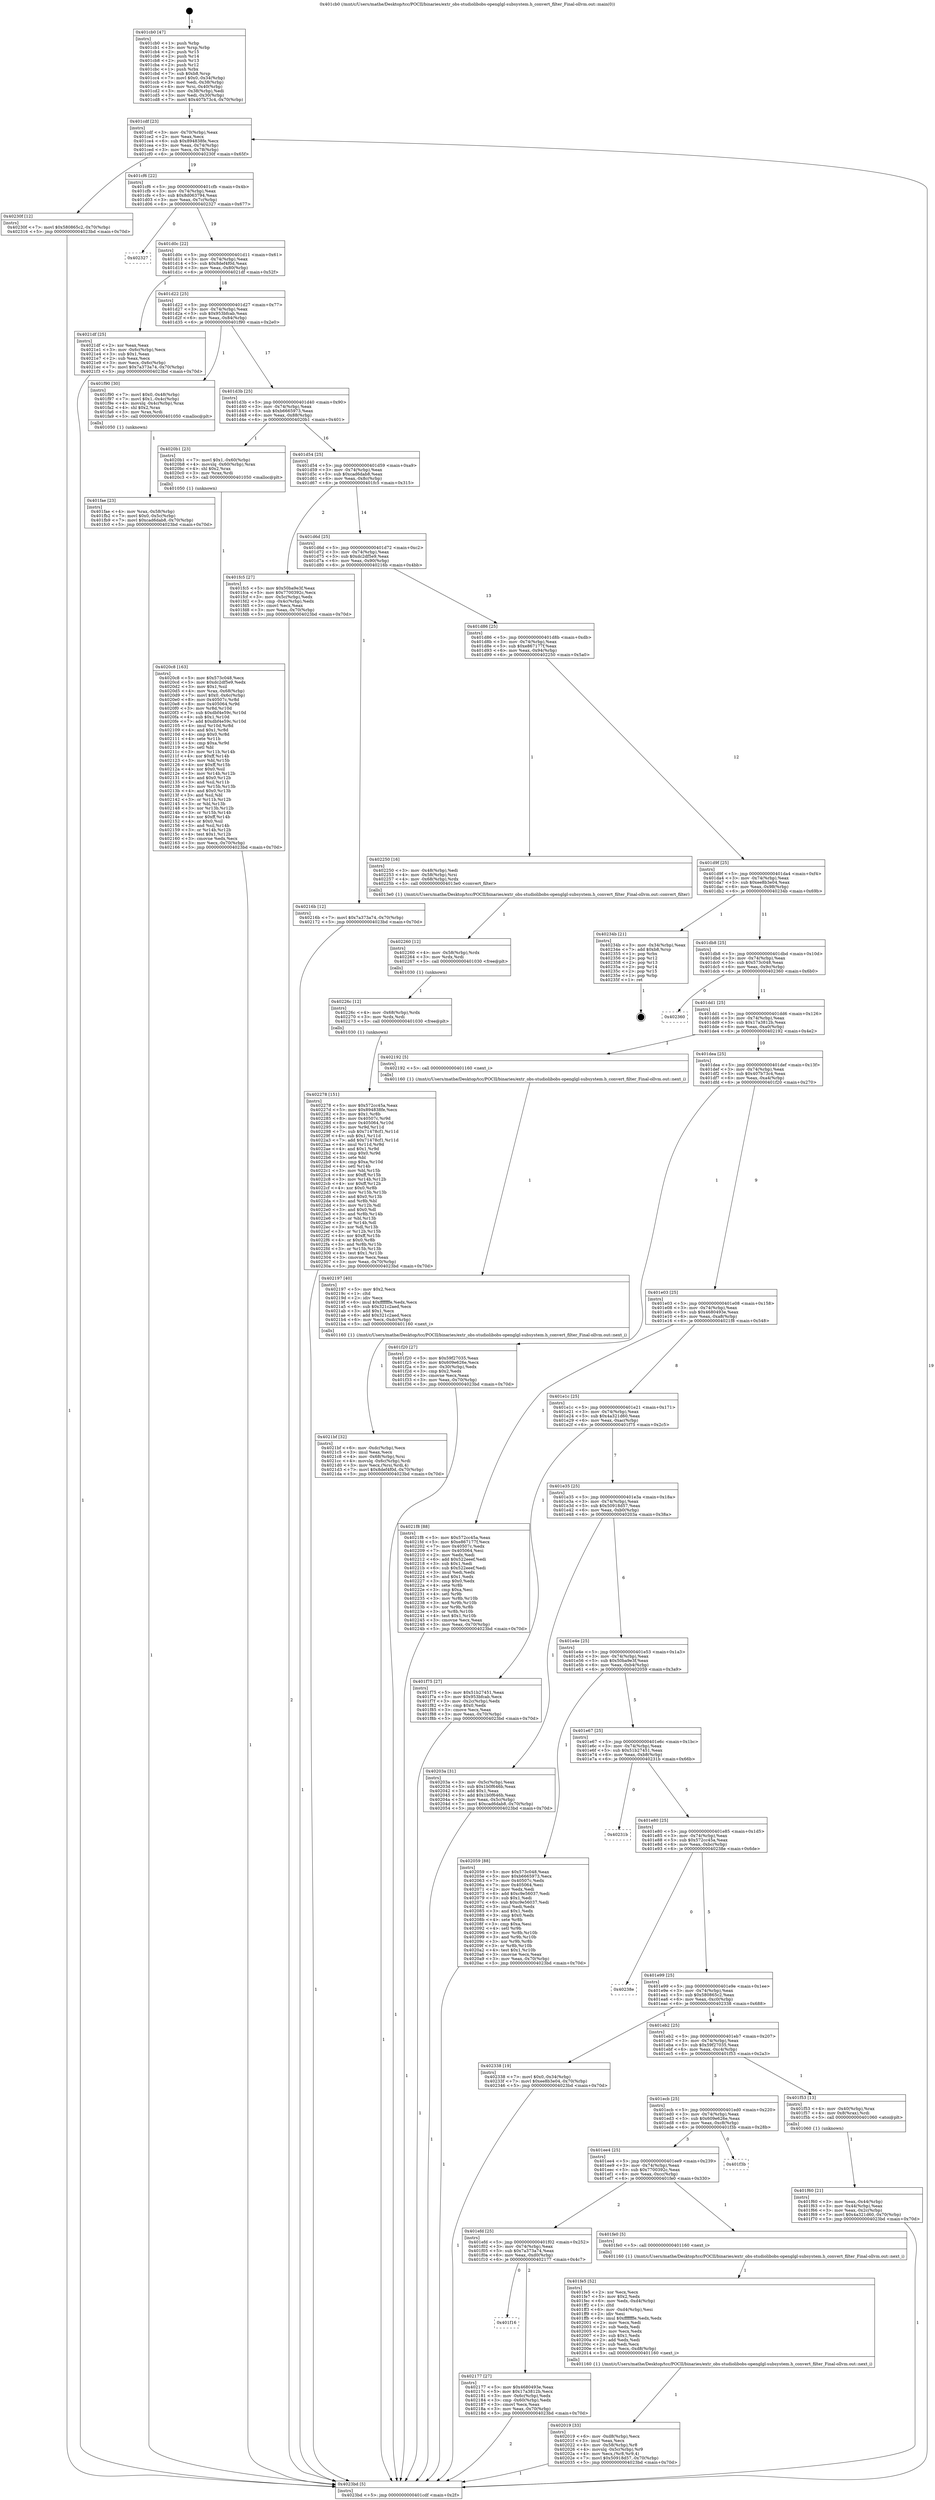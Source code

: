 digraph "0x401cb0" {
  label = "0x401cb0 (/mnt/c/Users/mathe/Desktop/tcc/POCII/binaries/extr_obs-studiolibobs-openglgl-subsystem.h_convert_filter_Final-ollvm.out::main(0))"
  labelloc = "t"
  node[shape=record]

  Entry [label="",width=0.3,height=0.3,shape=circle,fillcolor=black,style=filled]
  "0x401cdf" [label="{
     0x401cdf [23]\l
     | [instrs]\l
     &nbsp;&nbsp;0x401cdf \<+3\>: mov -0x70(%rbp),%eax\l
     &nbsp;&nbsp;0x401ce2 \<+2\>: mov %eax,%ecx\l
     &nbsp;&nbsp;0x401ce4 \<+6\>: sub $0x894838fe,%ecx\l
     &nbsp;&nbsp;0x401cea \<+3\>: mov %eax,-0x74(%rbp)\l
     &nbsp;&nbsp;0x401ced \<+3\>: mov %ecx,-0x78(%rbp)\l
     &nbsp;&nbsp;0x401cf0 \<+6\>: je 000000000040230f \<main+0x65f\>\l
  }"]
  "0x40230f" [label="{
     0x40230f [12]\l
     | [instrs]\l
     &nbsp;&nbsp;0x40230f \<+7\>: movl $0x580865c2,-0x70(%rbp)\l
     &nbsp;&nbsp;0x402316 \<+5\>: jmp 00000000004023bd \<main+0x70d\>\l
  }"]
  "0x401cf6" [label="{
     0x401cf6 [22]\l
     | [instrs]\l
     &nbsp;&nbsp;0x401cf6 \<+5\>: jmp 0000000000401cfb \<main+0x4b\>\l
     &nbsp;&nbsp;0x401cfb \<+3\>: mov -0x74(%rbp),%eax\l
     &nbsp;&nbsp;0x401cfe \<+5\>: sub $0x8d063794,%eax\l
     &nbsp;&nbsp;0x401d03 \<+3\>: mov %eax,-0x7c(%rbp)\l
     &nbsp;&nbsp;0x401d06 \<+6\>: je 0000000000402327 \<main+0x677\>\l
  }"]
  Exit [label="",width=0.3,height=0.3,shape=circle,fillcolor=black,style=filled,peripheries=2]
  "0x402327" [label="{
     0x402327\l
  }", style=dashed]
  "0x401d0c" [label="{
     0x401d0c [22]\l
     | [instrs]\l
     &nbsp;&nbsp;0x401d0c \<+5\>: jmp 0000000000401d11 \<main+0x61\>\l
     &nbsp;&nbsp;0x401d11 \<+3\>: mov -0x74(%rbp),%eax\l
     &nbsp;&nbsp;0x401d14 \<+5\>: sub $0x8def4f0d,%eax\l
     &nbsp;&nbsp;0x401d19 \<+3\>: mov %eax,-0x80(%rbp)\l
     &nbsp;&nbsp;0x401d1c \<+6\>: je 00000000004021df \<main+0x52f\>\l
  }"]
  "0x402278" [label="{
     0x402278 [151]\l
     | [instrs]\l
     &nbsp;&nbsp;0x402278 \<+5\>: mov $0x572cc45a,%eax\l
     &nbsp;&nbsp;0x40227d \<+5\>: mov $0x894838fe,%ecx\l
     &nbsp;&nbsp;0x402282 \<+3\>: mov $0x1,%r8b\l
     &nbsp;&nbsp;0x402285 \<+8\>: mov 0x40507c,%r9d\l
     &nbsp;&nbsp;0x40228d \<+8\>: mov 0x405064,%r10d\l
     &nbsp;&nbsp;0x402295 \<+3\>: mov %r9d,%r11d\l
     &nbsp;&nbsp;0x402298 \<+7\>: sub $0x71478cf1,%r11d\l
     &nbsp;&nbsp;0x40229f \<+4\>: sub $0x1,%r11d\l
     &nbsp;&nbsp;0x4022a3 \<+7\>: add $0x71478cf1,%r11d\l
     &nbsp;&nbsp;0x4022aa \<+4\>: imul %r11d,%r9d\l
     &nbsp;&nbsp;0x4022ae \<+4\>: and $0x1,%r9d\l
     &nbsp;&nbsp;0x4022b2 \<+4\>: cmp $0x0,%r9d\l
     &nbsp;&nbsp;0x4022b6 \<+3\>: sete %bl\l
     &nbsp;&nbsp;0x4022b9 \<+4\>: cmp $0xa,%r10d\l
     &nbsp;&nbsp;0x4022bd \<+4\>: setl %r14b\l
     &nbsp;&nbsp;0x4022c1 \<+3\>: mov %bl,%r15b\l
     &nbsp;&nbsp;0x4022c4 \<+4\>: xor $0xff,%r15b\l
     &nbsp;&nbsp;0x4022c8 \<+3\>: mov %r14b,%r12b\l
     &nbsp;&nbsp;0x4022cb \<+4\>: xor $0xff,%r12b\l
     &nbsp;&nbsp;0x4022cf \<+4\>: xor $0x0,%r8b\l
     &nbsp;&nbsp;0x4022d3 \<+3\>: mov %r15b,%r13b\l
     &nbsp;&nbsp;0x4022d6 \<+4\>: and $0x0,%r13b\l
     &nbsp;&nbsp;0x4022da \<+3\>: and %r8b,%bl\l
     &nbsp;&nbsp;0x4022dd \<+3\>: mov %r12b,%dl\l
     &nbsp;&nbsp;0x4022e0 \<+3\>: and $0x0,%dl\l
     &nbsp;&nbsp;0x4022e3 \<+3\>: and %r8b,%r14b\l
     &nbsp;&nbsp;0x4022e6 \<+3\>: or %bl,%r13b\l
     &nbsp;&nbsp;0x4022e9 \<+3\>: or %r14b,%dl\l
     &nbsp;&nbsp;0x4022ec \<+3\>: xor %dl,%r13b\l
     &nbsp;&nbsp;0x4022ef \<+3\>: or %r12b,%r15b\l
     &nbsp;&nbsp;0x4022f2 \<+4\>: xor $0xff,%r15b\l
     &nbsp;&nbsp;0x4022f6 \<+4\>: or $0x0,%r8b\l
     &nbsp;&nbsp;0x4022fa \<+3\>: and %r8b,%r15b\l
     &nbsp;&nbsp;0x4022fd \<+3\>: or %r15b,%r13b\l
     &nbsp;&nbsp;0x402300 \<+4\>: test $0x1,%r13b\l
     &nbsp;&nbsp;0x402304 \<+3\>: cmovne %ecx,%eax\l
     &nbsp;&nbsp;0x402307 \<+3\>: mov %eax,-0x70(%rbp)\l
     &nbsp;&nbsp;0x40230a \<+5\>: jmp 00000000004023bd \<main+0x70d\>\l
  }"]
  "0x4021df" [label="{
     0x4021df [25]\l
     | [instrs]\l
     &nbsp;&nbsp;0x4021df \<+2\>: xor %eax,%eax\l
     &nbsp;&nbsp;0x4021e1 \<+3\>: mov -0x6c(%rbp),%ecx\l
     &nbsp;&nbsp;0x4021e4 \<+3\>: sub $0x1,%eax\l
     &nbsp;&nbsp;0x4021e7 \<+2\>: sub %eax,%ecx\l
     &nbsp;&nbsp;0x4021e9 \<+3\>: mov %ecx,-0x6c(%rbp)\l
     &nbsp;&nbsp;0x4021ec \<+7\>: movl $0x7a373a74,-0x70(%rbp)\l
     &nbsp;&nbsp;0x4021f3 \<+5\>: jmp 00000000004023bd \<main+0x70d\>\l
  }"]
  "0x401d22" [label="{
     0x401d22 [25]\l
     | [instrs]\l
     &nbsp;&nbsp;0x401d22 \<+5\>: jmp 0000000000401d27 \<main+0x77\>\l
     &nbsp;&nbsp;0x401d27 \<+3\>: mov -0x74(%rbp),%eax\l
     &nbsp;&nbsp;0x401d2a \<+5\>: sub $0x953bfcab,%eax\l
     &nbsp;&nbsp;0x401d2f \<+6\>: mov %eax,-0x84(%rbp)\l
     &nbsp;&nbsp;0x401d35 \<+6\>: je 0000000000401f90 \<main+0x2e0\>\l
  }"]
  "0x40226c" [label="{
     0x40226c [12]\l
     | [instrs]\l
     &nbsp;&nbsp;0x40226c \<+4\>: mov -0x68(%rbp),%rdx\l
     &nbsp;&nbsp;0x402270 \<+3\>: mov %rdx,%rdi\l
     &nbsp;&nbsp;0x402273 \<+5\>: call 0000000000401030 \<free@plt\>\l
     | [calls]\l
     &nbsp;&nbsp;0x401030 \{1\} (unknown)\l
  }"]
  "0x401f90" [label="{
     0x401f90 [30]\l
     | [instrs]\l
     &nbsp;&nbsp;0x401f90 \<+7\>: movl $0x0,-0x48(%rbp)\l
     &nbsp;&nbsp;0x401f97 \<+7\>: movl $0x1,-0x4c(%rbp)\l
     &nbsp;&nbsp;0x401f9e \<+4\>: movslq -0x4c(%rbp),%rax\l
     &nbsp;&nbsp;0x401fa2 \<+4\>: shl $0x2,%rax\l
     &nbsp;&nbsp;0x401fa6 \<+3\>: mov %rax,%rdi\l
     &nbsp;&nbsp;0x401fa9 \<+5\>: call 0000000000401050 \<malloc@plt\>\l
     | [calls]\l
     &nbsp;&nbsp;0x401050 \{1\} (unknown)\l
  }"]
  "0x401d3b" [label="{
     0x401d3b [25]\l
     | [instrs]\l
     &nbsp;&nbsp;0x401d3b \<+5\>: jmp 0000000000401d40 \<main+0x90\>\l
     &nbsp;&nbsp;0x401d40 \<+3\>: mov -0x74(%rbp),%eax\l
     &nbsp;&nbsp;0x401d43 \<+5\>: sub $0xb6665973,%eax\l
     &nbsp;&nbsp;0x401d48 \<+6\>: mov %eax,-0x88(%rbp)\l
     &nbsp;&nbsp;0x401d4e \<+6\>: je 00000000004020b1 \<main+0x401\>\l
  }"]
  "0x402260" [label="{
     0x402260 [12]\l
     | [instrs]\l
     &nbsp;&nbsp;0x402260 \<+4\>: mov -0x58(%rbp),%rdx\l
     &nbsp;&nbsp;0x402264 \<+3\>: mov %rdx,%rdi\l
     &nbsp;&nbsp;0x402267 \<+5\>: call 0000000000401030 \<free@plt\>\l
     | [calls]\l
     &nbsp;&nbsp;0x401030 \{1\} (unknown)\l
  }"]
  "0x4020b1" [label="{
     0x4020b1 [23]\l
     | [instrs]\l
     &nbsp;&nbsp;0x4020b1 \<+7\>: movl $0x1,-0x60(%rbp)\l
     &nbsp;&nbsp;0x4020b8 \<+4\>: movslq -0x60(%rbp),%rax\l
     &nbsp;&nbsp;0x4020bc \<+4\>: shl $0x2,%rax\l
     &nbsp;&nbsp;0x4020c0 \<+3\>: mov %rax,%rdi\l
     &nbsp;&nbsp;0x4020c3 \<+5\>: call 0000000000401050 \<malloc@plt\>\l
     | [calls]\l
     &nbsp;&nbsp;0x401050 \{1\} (unknown)\l
  }"]
  "0x401d54" [label="{
     0x401d54 [25]\l
     | [instrs]\l
     &nbsp;&nbsp;0x401d54 \<+5\>: jmp 0000000000401d59 \<main+0xa9\>\l
     &nbsp;&nbsp;0x401d59 \<+3\>: mov -0x74(%rbp),%eax\l
     &nbsp;&nbsp;0x401d5c \<+5\>: sub $0xcad6dab8,%eax\l
     &nbsp;&nbsp;0x401d61 \<+6\>: mov %eax,-0x8c(%rbp)\l
     &nbsp;&nbsp;0x401d67 \<+6\>: je 0000000000401fc5 \<main+0x315\>\l
  }"]
  "0x4021bf" [label="{
     0x4021bf [32]\l
     | [instrs]\l
     &nbsp;&nbsp;0x4021bf \<+6\>: mov -0xdc(%rbp),%ecx\l
     &nbsp;&nbsp;0x4021c5 \<+3\>: imul %eax,%ecx\l
     &nbsp;&nbsp;0x4021c8 \<+4\>: mov -0x68(%rbp),%rsi\l
     &nbsp;&nbsp;0x4021cc \<+4\>: movslq -0x6c(%rbp),%rdi\l
     &nbsp;&nbsp;0x4021d0 \<+3\>: mov %ecx,(%rsi,%rdi,4)\l
     &nbsp;&nbsp;0x4021d3 \<+7\>: movl $0x8def4f0d,-0x70(%rbp)\l
     &nbsp;&nbsp;0x4021da \<+5\>: jmp 00000000004023bd \<main+0x70d\>\l
  }"]
  "0x401fc5" [label="{
     0x401fc5 [27]\l
     | [instrs]\l
     &nbsp;&nbsp;0x401fc5 \<+5\>: mov $0x50ba9e3f,%eax\l
     &nbsp;&nbsp;0x401fca \<+5\>: mov $0x7700392c,%ecx\l
     &nbsp;&nbsp;0x401fcf \<+3\>: mov -0x5c(%rbp),%edx\l
     &nbsp;&nbsp;0x401fd2 \<+3\>: cmp -0x4c(%rbp),%edx\l
     &nbsp;&nbsp;0x401fd5 \<+3\>: cmovl %ecx,%eax\l
     &nbsp;&nbsp;0x401fd8 \<+3\>: mov %eax,-0x70(%rbp)\l
     &nbsp;&nbsp;0x401fdb \<+5\>: jmp 00000000004023bd \<main+0x70d\>\l
  }"]
  "0x401d6d" [label="{
     0x401d6d [25]\l
     | [instrs]\l
     &nbsp;&nbsp;0x401d6d \<+5\>: jmp 0000000000401d72 \<main+0xc2\>\l
     &nbsp;&nbsp;0x401d72 \<+3\>: mov -0x74(%rbp),%eax\l
     &nbsp;&nbsp;0x401d75 \<+5\>: sub $0xdc2df5e9,%eax\l
     &nbsp;&nbsp;0x401d7a \<+6\>: mov %eax,-0x90(%rbp)\l
     &nbsp;&nbsp;0x401d80 \<+6\>: je 000000000040216b \<main+0x4bb\>\l
  }"]
  "0x402197" [label="{
     0x402197 [40]\l
     | [instrs]\l
     &nbsp;&nbsp;0x402197 \<+5\>: mov $0x2,%ecx\l
     &nbsp;&nbsp;0x40219c \<+1\>: cltd\l
     &nbsp;&nbsp;0x40219d \<+2\>: idiv %ecx\l
     &nbsp;&nbsp;0x40219f \<+6\>: imul $0xfffffffe,%edx,%ecx\l
     &nbsp;&nbsp;0x4021a5 \<+6\>: sub $0x321c2aed,%ecx\l
     &nbsp;&nbsp;0x4021ab \<+3\>: add $0x1,%ecx\l
     &nbsp;&nbsp;0x4021ae \<+6\>: add $0x321c2aed,%ecx\l
     &nbsp;&nbsp;0x4021b4 \<+6\>: mov %ecx,-0xdc(%rbp)\l
     &nbsp;&nbsp;0x4021ba \<+5\>: call 0000000000401160 \<next_i\>\l
     | [calls]\l
     &nbsp;&nbsp;0x401160 \{1\} (/mnt/c/Users/mathe/Desktop/tcc/POCII/binaries/extr_obs-studiolibobs-openglgl-subsystem.h_convert_filter_Final-ollvm.out::next_i)\l
  }"]
  "0x40216b" [label="{
     0x40216b [12]\l
     | [instrs]\l
     &nbsp;&nbsp;0x40216b \<+7\>: movl $0x7a373a74,-0x70(%rbp)\l
     &nbsp;&nbsp;0x402172 \<+5\>: jmp 00000000004023bd \<main+0x70d\>\l
  }"]
  "0x401d86" [label="{
     0x401d86 [25]\l
     | [instrs]\l
     &nbsp;&nbsp;0x401d86 \<+5\>: jmp 0000000000401d8b \<main+0xdb\>\l
     &nbsp;&nbsp;0x401d8b \<+3\>: mov -0x74(%rbp),%eax\l
     &nbsp;&nbsp;0x401d8e \<+5\>: sub $0xe867177f,%eax\l
     &nbsp;&nbsp;0x401d93 \<+6\>: mov %eax,-0x94(%rbp)\l
     &nbsp;&nbsp;0x401d99 \<+6\>: je 0000000000402250 \<main+0x5a0\>\l
  }"]
  "0x401f16" [label="{
     0x401f16\l
  }", style=dashed]
  "0x402250" [label="{
     0x402250 [16]\l
     | [instrs]\l
     &nbsp;&nbsp;0x402250 \<+3\>: mov -0x48(%rbp),%edi\l
     &nbsp;&nbsp;0x402253 \<+4\>: mov -0x58(%rbp),%rsi\l
     &nbsp;&nbsp;0x402257 \<+4\>: mov -0x68(%rbp),%rdx\l
     &nbsp;&nbsp;0x40225b \<+5\>: call 00000000004013e0 \<convert_filter\>\l
     | [calls]\l
     &nbsp;&nbsp;0x4013e0 \{1\} (/mnt/c/Users/mathe/Desktop/tcc/POCII/binaries/extr_obs-studiolibobs-openglgl-subsystem.h_convert_filter_Final-ollvm.out::convert_filter)\l
  }"]
  "0x401d9f" [label="{
     0x401d9f [25]\l
     | [instrs]\l
     &nbsp;&nbsp;0x401d9f \<+5\>: jmp 0000000000401da4 \<main+0xf4\>\l
     &nbsp;&nbsp;0x401da4 \<+3\>: mov -0x74(%rbp),%eax\l
     &nbsp;&nbsp;0x401da7 \<+5\>: sub $0xee8b3e04,%eax\l
     &nbsp;&nbsp;0x401dac \<+6\>: mov %eax,-0x98(%rbp)\l
     &nbsp;&nbsp;0x401db2 \<+6\>: je 000000000040234b \<main+0x69b\>\l
  }"]
  "0x402177" [label="{
     0x402177 [27]\l
     | [instrs]\l
     &nbsp;&nbsp;0x402177 \<+5\>: mov $0x4680493e,%eax\l
     &nbsp;&nbsp;0x40217c \<+5\>: mov $0x17a3812b,%ecx\l
     &nbsp;&nbsp;0x402181 \<+3\>: mov -0x6c(%rbp),%edx\l
     &nbsp;&nbsp;0x402184 \<+3\>: cmp -0x60(%rbp),%edx\l
     &nbsp;&nbsp;0x402187 \<+3\>: cmovl %ecx,%eax\l
     &nbsp;&nbsp;0x40218a \<+3\>: mov %eax,-0x70(%rbp)\l
     &nbsp;&nbsp;0x40218d \<+5\>: jmp 00000000004023bd \<main+0x70d\>\l
  }"]
  "0x40234b" [label="{
     0x40234b [21]\l
     | [instrs]\l
     &nbsp;&nbsp;0x40234b \<+3\>: mov -0x34(%rbp),%eax\l
     &nbsp;&nbsp;0x40234e \<+7\>: add $0xb8,%rsp\l
     &nbsp;&nbsp;0x402355 \<+1\>: pop %rbx\l
     &nbsp;&nbsp;0x402356 \<+2\>: pop %r12\l
     &nbsp;&nbsp;0x402358 \<+2\>: pop %r13\l
     &nbsp;&nbsp;0x40235a \<+2\>: pop %r14\l
     &nbsp;&nbsp;0x40235c \<+2\>: pop %r15\l
     &nbsp;&nbsp;0x40235e \<+1\>: pop %rbp\l
     &nbsp;&nbsp;0x40235f \<+1\>: ret\l
  }"]
  "0x401db8" [label="{
     0x401db8 [25]\l
     | [instrs]\l
     &nbsp;&nbsp;0x401db8 \<+5\>: jmp 0000000000401dbd \<main+0x10d\>\l
     &nbsp;&nbsp;0x401dbd \<+3\>: mov -0x74(%rbp),%eax\l
     &nbsp;&nbsp;0x401dc0 \<+5\>: sub $0x573c048,%eax\l
     &nbsp;&nbsp;0x401dc5 \<+6\>: mov %eax,-0x9c(%rbp)\l
     &nbsp;&nbsp;0x401dcb \<+6\>: je 0000000000402360 \<main+0x6b0\>\l
  }"]
  "0x4020c8" [label="{
     0x4020c8 [163]\l
     | [instrs]\l
     &nbsp;&nbsp;0x4020c8 \<+5\>: mov $0x573c048,%ecx\l
     &nbsp;&nbsp;0x4020cd \<+5\>: mov $0xdc2df5e9,%edx\l
     &nbsp;&nbsp;0x4020d2 \<+3\>: mov $0x1,%sil\l
     &nbsp;&nbsp;0x4020d5 \<+4\>: mov %rax,-0x68(%rbp)\l
     &nbsp;&nbsp;0x4020d9 \<+7\>: movl $0x0,-0x6c(%rbp)\l
     &nbsp;&nbsp;0x4020e0 \<+8\>: mov 0x40507c,%r8d\l
     &nbsp;&nbsp;0x4020e8 \<+8\>: mov 0x405064,%r9d\l
     &nbsp;&nbsp;0x4020f0 \<+3\>: mov %r8d,%r10d\l
     &nbsp;&nbsp;0x4020f3 \<+7\>: sub $0xdbf4e59c,%r10d\l
     &nbsp;&nbsp;0x4020fa \<+4\>: sub $0x1,%r10d\l
     &nbsp;&nbsp;0x4020fe \<+7\>: add $0xdbf4e59c,%r10d\l
     &nbsp;&nbsp;0x402105 \<+4\>: imul %r10d,%r8d\l
     &nbsp;&nbsp;0x402109 \<+4\>: and $0x1,%r8d\l
     &nbsp;&nbsp;0x40210d \<+4\>: cmp $0x0,%r8d\l
     &nbsp;&nbsp;0x402111 \<+4\>: sete %r11b\l
     &nbsp;&nbsp;0x402115 \<+4\>: cmp $0xa,%r9d\l
     &nbsp;&nbsp;0x402119 \<+3\>: setl %bl\l
     &nbsp;&nbsp;0x40211c \<+3\>: mov %r11b,%r14b\l
     &nbsp;&nbsp;0x40211f \<+4\>: xor $0xff,%r14b\l
     &nbsp;&nbsp;0x402123 \<+3\>: mov %bl,%r15b\l
     &nbsp;&nbsp;0x402126 \<+4\>: xor $0xff,%r15b\l
     &nbsp;&nbsp;0x40212a \<+4\>: xor $0x0,%sil\l
     &nbsp;&nbsp;0x40212e \<+3\>: mov %r14b,%r12b\l
     &nbsp;&nbsp;0x402131 \<+4\>: and $0x0,%r12b\l
     &nbsp;&nbsp;0x402135 \<+3\>: and %sil,%r11b\l
     &nbsp;&nbsp;0x402138 \<+3\>: mov %r15b,%r13b\l
     &nbsp;&nbsp;0x40213b \<+4\>: and $0x0,%r13b\l
     &nbsp;&nbsp;0x40213f \<+3\>: and %sil,%bl\l
     &nbsp;&nbsp;0x402142 \<+3\>: or %r11b,%r12b\l
     &nbsp;&nbsp;0x402145 \<+3\>: or %bl,%r13b\l
     &nbsp;&nbsp;0x402148 \<+3\>: xor %r13b,%r12b\l
     &nbsp;&nbsp;0x40214b \<+3\>: or %r15b,%r14b\l
     &nbsp;&nbsp;0x40214e \<+4\>: xor $0xff,%r14b\l
     &nbsp;&nbsp;0x402152 \<+4\>: or $0x0,%sil\l
     &nbsp;&nbsp;0x402156 \<+3\>: and %sil,%r14b\l
     &nbsp;&nbsp;0x402159 \<+3\>: or %r14b,%r12b\l
     &nbsp;&nbsp;0x40215c \<+4\>: test $0x1,%r12b\l
     &nbsp;&nbsp;0x402160 \<+3\>: cmovne %edx,%ecx\l
     &nbsp;&nbsp;0x402163 \<+3\>: mov %ecx,-0x70(%rbp)\l
     &nbsp;&nbsp;0x402166 \<+5\>: jmp 00000000004023bd \<main+0x70d\>\l
  }"]
  "0x402360" [label="{
     0x402360\l
  }", style=dashed]
  "0x401dd1" [label="{
     0x401dd1 [25]\l
     | [instrs]\l
     &nbsp;&nbsp;0x401dd1 \<+5\>: jmp 0000000000401dd6 \<main+0x126\>\l
     &nbsp;&nbsp;0x401dd6 \<+3\>: mov -0x74(%rbp),%eax\l
     &nbsp;&nbsp;0x401dd9 \<+5\>: sub $0x17a3812b,%eax\l
     &nbsp;&nbsp;0x401dde \<+6\>: mov %eax,-0xa0(%rbp)\l
     &nbsp;&nbsp;0x401de4 \<+6\>: je 0000000000402192 \<main+0x4e2\>\l
  }"]
  "0x402019" [label="{
     0x402019 [33]\l
     | [instrs]\l
     &nbsp;&nbsp;0x402019 \<+6\>: mov -0xd8(%rbp),%ecx\l
     &nbsp;&nbsp;0x40201f \<+3\>: imul %eax,%ecx\l
     &nbsp;&nbsp;0x402022 \<+4\>: mov -0x58(%rbp),%r8\l
     &nbsp;&nbsp;0x402026 \<+4\>: movslq -0x5c(%rbp),%r9\l
     &nbsp;&nbsp;0x40202a \<+4\>: mov %ecx,(%r8,%r9,4)\l
     &nbsp;&nbsp;0x40202e \<+7\>: movl $0x50918d57,-0x70(%rbp)\l
     &nbsp;&nbsp;0x402035 \<+5\>: jmp 00000000004023bd \<main+0x70d\>\l
  }"]
  "0x402192" [label="{
     0x402192 [5]\l
     | [instrs]\l
     &nbsp;&nbsp;0x402192 \<+5\>: call 0000000000401160 \<next_i\>\l
     | [calls]\l
     &nbsp;&nbsp;0x401160 \{1\} (/mnt/c/Users/mathe/Desktop/tcc/POCII/binaries/extr_obs-studiolibobs-openglgl-subsystem.h_convert_filter_Final-ollvm.out::next_i)\l
  }"]
  "0x401dea" [label="{
     0x401dea [25]\l
     | [instrs]\l
     &nbsp;&nbsp;0x401dea \<+5\>: jmp 0000000000401def \<main+0x13f\>\l
     &nbsp;&nbsp;0x401def \<+3\>: mov -0x74(%rbp),%eax\l
     &nbsp;&nbsp;0x401df2 \<+5\>: sub $0x407b73c4,%eax\l
     &nbsp;&nbsp;0x401df7 \<+6\>: mov %eax,-0xa4(%rbp)\l
     &nbsp;&nbsp;0x401dfd \<+6\>: je 0000000000401f20 \<main+0x270\>\l
  }"]
  "0x401fe5" [label="{
     0x401fe5 [52]\l
     | [instrs]\l
     &nbsp;&nbsp;0x401fe5 \<+2\>: xor %ecx,%ecx\l
     &nbsp;&nbsp;0x401fe7 \<+5\>: mov $0x2,%edx\l
     &nbsp;&nbsp;0x401fec \<+6\>: mov %edx,-0xd4(%rbp)\l
     &nbsp;&nbsp;0x401ff2 \<+1\>: cltd\l
     &nbsp;&nbsp;0x401ff3 \<+6\>: mov -0xd4(%rbp),%esi\l
     &nbsp;&nbsp;0x401ff9 \<+2\>: idiv %esi\l
     &nbsp;&nbsp;0x401ffb \<+6\>: imul $0xfffffffe,%edx,%edx\l
     &nbsp;&nbsp;0x402001 \<+2\>: mov %ecx,%edi\l
     &nbsp;&nbsp;0x402003 \<+2\>: sub %edx,%edi\l
     &nbsp;&nbsp;0x402005 \<+2\>: mov %ecx,%edx\l
     &nbsp;&nbsp;0x402007 \<+3\>: sub $0x1,%edx\l
     &nbsp;&nbsp;0x40200a \<+2\>: add %edx,%edi\l
     &nbsp;&nbsp;0x40200c \<+2\>: sub %edi,%ecx\l
     &nbsp;&nbsp;0x40200e \<+6\>: mov %ecx,-0xd8(%rbp)\l
     &nbsp;&nbsp;0x402014 \<+5\>: call 0000000000401160 \<next_i\>\l
     | [calls]\l
     &nbsp;&nbsp;0x401160 \{1\} (/mnt/c/Users/mathe/Desktop/tcc/POCII/binaries/extr_obs-studiolibobs-openglgl-subsystem.h_convert_filter_Final-ollvm.out::next_i)\l
  }"]
  "0x401f20" [label="{
     0x401f20 [27]\l
     | [instrs]\l
     &nbsp;&nbsp;0x401f20 \<+5\>: mov $0x59f27035,%eax\l
     &nbsp;&nbsp;0x401f25 \<+5\>: mov $0x609e626e,%ecx\l
     &nbsp;&nbsp;0x401f2a \<+3\>: mov -0x30(%rbp),%edx\l
     &nbsp;&nbsp;0x401f2d \<+3\>: cmp $0x2,%edx\l
     &nbsp;&nbsp;0x401f30 \<+3\>: cmovne %ecx,%eax\l
     &nbsp;&nbsp;0x401f33 \<+3\>: mov %eax,-0x70(%rbp)\l
     &nbsp;&nbsp;0x401f36 \<+5\>: jmp 00000000004023bd \<main+0x70d\>\l
  }"]
  "0x401e03" [label="{
     0x401e03 [25]\l
     | [instrs]\l
     &nbsp;&nbsp;0x401e03 \<+5\>: jmp 0000000000401e08 \<main+0x158\>\l
     &nbsp;&nbsp;0x401e08 \<+3\>: mov -0x74(%rbp),%eax\l
     &nbsp;&nbsp;0x401e0b \<+5\>: sub $0x4680493e,%eax\l
     &nbsp;&nbsp;0x401e10 \<+6\>: mov %eax,-0xa8(%rbp)\l
     &nbsp;&nbsp;0x401e16 \<+6\>: je 00000000004021f8 \<main+0x548\>\l
  }"]
  "0x4023bd" [label="{
     0x4023bd [5]\l
     | [instrs]\l
     &nbsp;&nbsp;0x4023bd \<+5\>: jmp 0000000000401cdf \<main+0x2f\>\l
  }"]
  "0x401cb0" [label="{
     0x401cb0 [47]\l
     | [instrs]\l
     &nbsp;&nbsp;0x401cb0 \<+1\>: push %rbp\l
     &nbsp;&nbsp;0x401cb1 \<+3\>: mov %rsp,%rbp\l
     &nbsp;&nbsp;0x401cb4 \<+2\>: push %r15\l
     &nbsp;&nbsp;0x401cb6 \<+2\>: push %r14\l
     &nbsp;&nbsp;0x401cb8 \<+2\>: push %r13\l
     &nbsp;&nbsp;0x401cba \<+2\>: push %r12\l
     &nbsp;&nbsp;0x401cbc \<+1\>: push %rbx\l
     &nbsp;&nbsp;0x401cbd \<+7\>: sub $0xb8,%rsp\l
     &nbsp;&nbsp;0x401cc4 \<+7\>: movl $0x0,-0x34(%rbp)\l
     &nbsp;&nbsp;0x401ccb \<+3\>: mov %edi,-0x38(%rbp)\l
     &nbsp;&nbsp;0x401cce \<+4\>: mov %rsi,-0x40(%rbp)\l
     &nbsp;&nbsp;0x401cd2 \<+3\>: mov -0x38(%rbp),%edi\l
     &nbsp;&nbsp;0x401cd5 \<+3\>: mov %edi,-0x30(%rbp)\l
     &nbsp;&nbsp;0x401cd8 \<+7\>: movl $0x407b73c4,-0x70(%rbp)\l
  }"]
  "0x401efd" [label="{
     0x401efd [25]\l
     | [instrs]\l
     &nbsp;&nbsp;0x401efd \<+5\>: jmp 0000000000401f02 \<main+0x252\>\l
     &nbsp;&nbsp;0x401f02 \<+3\>: mov -0x74(%rbp),%eax\l
     &nbsp;&nbsp;0x401f05 \<+5\>: sub $0x7a373a74,%eax\l
     &nbsp;&nbsp;0x401f0a \<+6\>: mov %eax,-0xd0(%rbp)\l
     &nbsp;&nbsp;0x401f10 \<+6\>: je 0000000000402177 \<main+0x4c7\>\l
  }"]
  "0x4021f8" [label="{
     0x4021f8 [88]\l
     | [instrs]\l
     &nbsp;&nbsp;0x4021f8 \<+5\>: mov $0x572cc45a,%eax\l
     &nbsp;&nbsp;0x4021fd \<+5\>: mov $0xe867177f,%ecx\l
     &nbsp;&nbsp;0x402202 \<+7\>: mov 0x40507c,%edx\l
     &nbsp;&nbsp;0x402209 \<+7\>: mov 0x405064,%esi\l
     &nbsp;&nbsp;0x402210 \<+2\>: mov %edx,%edi\l
     &nbsp;&nbsp;0x402212 \<+6\>: add $0x522eeef,%edi\l
     &nbsp;&nbsp;0x402218 \<+3\>: sub $0x1,%edi\l
     &nbsp;&nbsp;0x40221b \<+6\>: sub $0x522eeef,%edi\l
     &nbsp;&nbsp;0x402221 \<+3\>: imul %edi,%edx\l
     &nbsp;&nbsp;0x402224 \<+3\>: and $0x1,%edx\l
     &nbsp;&nbsp;0x402227 \<+3\>: cmp $0x0,%edx\l
     &nbsp;&nbsp;0x40222a \<+4\>: sete %r8b\l
     &nbsp;&nbsp;0x40222e \<+3\>: cmp $0xa,%esi\l
     &nbsp;&nbsp;0x402231 \<+4\>: setl %r9b\l
     &nbsp;&nbsp;0x402235 \<+3\>: mov %r8b,%r10b\l
     &nbsp;&nbsp;0x402238 \<+3\>: and %r9b,%r10b\l
     &nbsp;&nbsp;0x40223b \<+3\>: xor %r9b,%r8b\l
     &nbsp;&nbsp;0x40223e \<+3\>: or %r8b,%r10b\l
     &nbsp;&nbsp;0x402241 \<+4\>: test $0x1,%r10b\l
     &nbsp;&nbsp;0x402245 \<+3\>: cmovne %ecx,%eax\l
     &nbsp;&nbsp;0x402248 \<+3\>: mov %eax,-0x70(%rbp)\l
     &nbsp;&nbsp;0x40224b \<+5\>: jmp 00000000004023bd \<main+0x70d\>\l
  }"]
  "0x401e1c" [label="{
     0x401e1c [25]\l
     | [instrs]\l
     &nbsp;&nbsp;0x401e1c \<+5\>: jmp 0000000000401e21 \<main+0x171\>\l
     &nbsp;&nbsp;0x401e21 \<+3\>: mov -0x74(%rbp),%eax\l
     &nbsp;&nbsp;0x401e24 \<+5\>: sub $0x4a321d60,%eax\l
     &nbsp;&nbsp;0x401e29 \<+6\>: mov %eax,-0xac(%rbp)\l
     &nbsp;&nbsp;0x401e2f \<+6\>: je 0000000000401f75 \<main+0x2c5\>\l
  }"]
  "0x401fe0" [label="{
     0x401fe0 [5]\l
     | [instrs]\l
     &nbsp;&nbsp;0x401fe0 \<+5\>: call 0000000000401160 \<next_i\>\l
     | [calls]\l
     &nbsp;&nbsp;0x401160 \{1\} (/mnt/c/Users/mathe/Desktop/tcc/POCII/binaries/extr_obs-studiolibobs-openglgl-subsystem.h_convert_filter_Final-ollvm.out::next_i)\l
  }"]
  "0x401f75" [label="{
     0x401f75 [27]\l
     | [instrs]\l
     &nbsp;&nbsp;0x401f75 \<+5\>: mov $0x51b27451,%eax\l
     &nbsp;&nbsp;0x401f7a \<+5\>: mov $0x953bfcab,%ecx\l
     &nbsp;&nbsp;0x401f7f \<+3\>: mov -0x2c(%rbp),%edx\l
     &nbsp;&nbsp;0x401f82 \<+3\>: cmp $0x0,%edx\l
     &nbsp;&nbsp;0x401f85 \<+3\>: cmove %ecx,%eax\l
     &nbsp;&nbsp;0x401f88 \<+3\>: mov %eax,-0x70(%rbp)\l
     &nbsp;&nbsp;0x401f8b \<+5\>: jmp 00000000004023bd \<main+0x70d\>\l
  }"]
  "0x401e35" [label="{
     0x401e35 [25]\l
     | [instrs]\l
     &nbsp;&nbsp;0x401e35 \<+5\>: jmp 0000000000401e3a \<main+0x18a\>\l
     &nbsp;&nbsp;0x401e3a \<+3\>: mov -0x74(%rbp),%eax\l
     &nbsp;&nbsp;0x401e3d \<+5\>: sub $0x50918d57,%eax\l
     &nbsp;&nbsp;0x401e42 \<+6\>: mov %eax,-0xb0(%rbp)\l
     &nbsp;&nbsp;0x401e48 \<+6\>: je 000000000040203a \<main+0x38a\>\l
  }"]
  "0x401ee4" [label="{
     0x401ee4 [25]\l
     | [instrs]\l
     &nbsp;&nbsp;0x401ee4 \<+5\>: jmp 0000000000401ee9 \<main+0x239\>\l
     &nbsp;&nbsp;0x401ee9 \<+3\>: mov -0x74(%rbp),%eax\l
     &nbsp;&nbsp;0x401eec \<+5\>: sub $0x7700392c,%eax\l
     &nbsp;&nbsp;0x401ef1 \<+6\>: mov %eax,-0xcc(%rbp)\l
     &nbsp;&nbsp;0x401ef7 \<+6\>: je 0000000000401fe0 \<main+0x330\>\l
  }"]
  "0x40203a" [label="{
     0x40203a [31]\l
     | [instrs]\l
     &nbsp;&nbsp;0x40203a \<+3\>: mov -0x5c(%rbp),%eax\l
     &nbsp;&nbsp;0x40203d \<+5\>: sub $0x1b0f646b,%eax\l
     &nbsp;&nbsp;0x402042 \<+3\>: add $0x1,%eax\l
     &nbsp;&nbsp;0x402045 \<+5\>: add $0x1b0f646b,%eax\l
     &nbsp;&nbsp;0x40204a \<+3\>: mov %eax,-0x5c(%rbp)\l
     &nbsp;&nbsp;0x40204d \<+7\>: movl $0xcad6dab8,-0x70(%rbp)\l
     &nbsp;&nbsp;0x402054 \<+5\>: jmp 00000000004023bd \<main+0x70d\>\l
  }"]
  "0x401e4e" [label="{
     0x401e4e [25]\l
     | [instrs]\l
     &nbsp;&nbsp;0x401e4e \<+5\>: jmp 0000000000401e53 \<main+0x1a3\>\l
     &nbsp;&nbsp;0x401e53 \<+3\>: mov -0x74(%rbp),%eax\l
     &nbsp;&nbsp;0x401e56 \<+5\>: sub $0x50ba9e3f,%eax\l
     &nbsp;&nbsp;0x401e5b \<+6\>: mov %eax,-0xb4(%rbp)\l
     &nbsp;&nbsp;0x401e61 \<+6\>: je 0000000000402059 \<main+0x3a9\>\l
  }"]
  "0x401f3b" [label="{
     0x401f3b\l
  }", style=dashed]
  "0x402059" [label="{
     0x402059 [88]\l
     | [instrs]\l
     &nbsp;&nbsp;0x402059 \<+5\>: mov $0x573c048,%eax\l
     &nbsp;&nbsp;0x40205e \<+5\>: mov $0xb6665973,%ecx\l
     &nbsp;&nbsp;0x402063 \<+7\>: mov 0x40507c,%edx\l
     &nbsp;&nbsp;0x40206a \<+7\>: mov 0x405064,%esi\l
     &nbsp;&nbsp;0x402071 \<+2\>: mov %edx,%edi\l
     &nbsp;&nbsp;0x402073 \<+6\>: add $0xc9e56037,%edi\l
     &nbsp;&nbsp;0x402079 \<+3\>: sub $0x1,%edi\l
     &nbsp;&nbsp;0x40207c \<+6\>: sub $0xc9e56037,%edi\l
     &nbsp;&nbsp;0x402082 \<+3\>: imul %edi,%edx\l
     &nbsp;&nbsp;0x402085 \<+3\>: and $0x1,%edx\l
     &nbsp;&nbsp;0x402088 \<+3\>: cmp $0x0,%edx\l
     &nbsp;&nbsp;0x40208b \<+4\>: sete %r8b\l
     &nbsp;&nbsp;0x40208f \<+3\>: cmp $0xa,%esi\l
     &nbsp;&nbsp;0x402092 \<+4\>: setl %r9b\l
     &nbsp;&nbsp;0x402096 \<+3\>: mov %r8b,%r10b\l
     &nbsp;&nbsp;0x402099 \<+3\>: and %r9b,%r10b\l
     &nbsp;&nbsp;0x40209c \<+3\>: xor %r9b,%r8b\l
     &nbsp;&nbsp;0x40209f \<+3\>: or %r8b,%r10b\l
     &nbsp;&nbsp;0x4020a2 \<+4\>: test $0x1,%r10b\l
     &nbsp;&nbsp;0x4020a6 \<+3\>: cmovne %ecx,%eax\l
     &nbsp;&nbsp;0x4020a9 \<+3\>: mov %eax,-0x70(%rbp)\l
     &nbsp;&nbsp;0x4020ac \<+5\>: jmp 00000000004023bd \<main+0x70d\>\l
  }"]
  "0x401e67" [label="{
     0x401e67 [25]\l
     | [instrs]\l
     &nbsp;&nbsp;0x401e67 \<+5\>: jmp 0000000000401e6c \<main+0x1bc\>\l
     &nbsp;&nbsp;0x401e6c \<+3\>: mov -0x74(%rbp),%eax\l
     &nbsp;&nbsp;0x401e6f \<+5\>: sub $0x51b27451,%eax\l
     &nbsp;&nbsp;0x401e74 \<+6\>: mov %eax,-0xb8(%rbp)\l
     &nbsp;&nbsp;0x401e7a \<+6\>: je 000000000040231b \<main+0x66b\>\l
  }"]
  "0x401fae" [label="{
     0x401fae [23]\l
     | [instrs]\l
     &nbsp;&nbsp;0x401fae \<+4\>: mov %rax,-0x58(%rbp)\l
     &nbsp;&nbsp;0x401fb2 \<+7\>: movl $0x0,-0x5c(%rbp)\l
     &nbsp;&nbsp;0x401fb9 \<+7\>: movl $0xcad6dab8,-0x70(%rbp)\l
     &nbsp;&nbsp;0x401fc0 \<+5\>: jmp 00000000004023bd \<main+0x70d\>\l
  }"]
  "0x40231b" [label="{
     0x40231b\l
  }", style=dashed]
  "0x401e80" [label="{
     0x401e80 [25]\l
     | [instrs]\l
     &nbsp;&nbsp;0x401e80 \<+5\>: jmp 0000000000401e85 \<main+0x1d5\>\l
     &nbsp;&nbsp;0x401e85 \<+3\>: mov -0x74(%rbp),%eax\l
     &nbsp;&nbsp;0x401e88 \<+5\>: sub $0x572cc45a,%eax\l
     &nbsp;&nbsp;0x401e8d \<+6\>: mov %eax,-0xbc(%rbp)\l
     &nbsp;&nbsp;0x401e93 \<+6\>: je 000000000040238e \<main+0x6de\>\l
  }"]
  "0x401f60" [label="{
     0x401f60 [21]\l
     | [instrs]\l
     &nbsp;&nbsp;0x401f60 \<+3\>: mov %eax,-0x44(%rbp)\l
     &nbsp;&nbsp;0x401f63 \<+3\>: mov -0x44(%rbp),%eax\l
     &nbsp;&nbsp;0x401f66 \<+3\>: mov %eax,-0x2c(%rbp)\l
     &nbsp;&nbsp;0x401f69 \<+7\>: movl $0x4a321d60,-0x70(%rbp)\l
     &nbsp;&nbsp;0x401f70 \<+5\>: jmp 00000000004023bd \<main+0x70d\>\l
  }"]
  "0x40238e" [label="{
     0x40238e\l
  }", style=dashed]
  "0x401e99" [label="{
     0x401e99 [25]\l
     | [instrs]\l
     &nbsp;&nbsp;0x401e99 \<+5\>: jmp 0000000000401e9e \<main+0x1ee\>\l
     &nbsp;&nbsp;0x401e9e \<+3\>: mov -0x74(%rbp),%eax\l
     &nbsp;&nbsp;0x401ea1 \<+5\>: sub $0x580865c2,%eax\l
     &nbsp;&nbsp;0x401ea6 \<+6\>: mov %eax,-0xc0(%rbp)\l
     &nbsp;&nbsp;0x401eac \<+6\>: je 0000000000402338 \<main+0x688\>\l
  }"]
  "0x401ecb" [label="{
     0x401ecb [25]\l
     | [instrs]\l
     &nbsp;&nbsp;0x401ecb \<+5\>: jmp 0000000000401ed0 \<main+0x220\>\l
     &nbsp;&nbsp;0x401ed0 \<+3\>: mov -0x74(%rbp),%eax\l
     &nbsp;&nbsp;0x401ed3 \<+5\>: sub $0x609e626e,%eax\l
     &nbsp;&nbsp;0x401ed8 \<+6\>: mov %eax,-0xc8(%rbp)\l
     &nbsp;&nbsp;0x401ede \<+6\>: je 0000000000401f3b \<main+0x28b\>\l
  }"]
  "0x402338" [label="{
     0x402338 [19]\l
     | [instrs]\l
     &nbsp;&nbsp;0x402338 \<+7\>: movl $0x0,-0x34(%rbp)\l
     &nbsp;&nbsp;0x40233f \<+7\>: movl $0xee8b3e04,-0x70(%rbp)\l
     &nbsp;&nbsp;0x402346 \<+5\>: jmp 00000000004023bd \<main+0x70d\>\l
  }"]
  "0x401eb2" [label="{
     0x401eb2 [25]\l
     | [instrs]\l
     &nbsp;&nbsp;0x401eb2 \<+5\>: jmp 0000000000401eb7 \<main+0x207\>\l
     &nbsp;&nbsp;0x401eb7 \<+3\>: mov -0x74(%rbp),%eax\l
     &nbsp;&nbsp;0x401eba \<+5\>: sub $0x59f27035,%eax\l
     &nbsp;&nbsp;0x401ebf \<+6\>: mov %eax,-0xc4(%rbp)\l
     &nbsp;&nbsp;0x401ec5 \<+6\>: je 0000000000401f53 \<main+0x2a3\>\l
  }"]
  "0x401f53" [label="{
     0x401f53 [13]\l
     | [instrs]\l
     &nbsp;&nbsp;0x401f53 \<+4\>: mov -0x40(%rbp),%rax\l
     &nbsp;&nbsp;0x401f57 \<+4\>: mov 0x8(%rax),%rdi\l
     &nbsp;&nbsp;0x401f5b \<+5\>: call 0000000000401060 \<atoi@plt\>\l
     | [calls]\l
     &nbsp;&nbsp;0x401060 \{1\} (unknown)\l
  }"]
  Entry -> "0x401cb0" [label=" 1"]
  "0x401cdf" -> "0x40230f" [label=" 1"]
  "0x401cdf" -> "0x401cf6" [label=" 19"]
  "0x40234b" -> Exit [label=" 1"]
  "0x401cf6" -> "0x402327" [label=" 0"]
  "0x401cf6" -> "0x401d0c" [label=" 19"]
  "0x402338" -> "0x4023bd" [label=" 1"]
  "0x401d0c" -> "0x4021df" [label=" 1"]
  "0x401d0c" -> "0x401d22" [label=" 18"]
  "0x40230f" -> "0x4023bd" [label=" 1"]
  "0x401d22" -> "0x401f90" [label=" 1"]
  "0x401d22" -> "0x401d3b" [label=" 17"]
  "0x402278" -> "0x4023bd" [label=" 1"]
  "0x401d3b" -> "0x4020b1" [label=" 1"]
  "0x401d3b" -> "0x401d54" [label=" 16"]
  "0x40226c" -> "0x402278" [label=" 1"]
  "0x401d54" -> "0x401fc5" [label=" 2"]
  "0x401d54" -> "0x401d6d" [label=" 14"]
  "0x402260" -> "0x40226c" [label=" 1"]
  "0x401d6d" -> "0x40216b" [label=" 1"]
  "0x401d6d" -> "0x401d86" [label=" 13"]
  "0x402250" -> "0x402260" [label=" 1"]
  "0x401d86" -> "0x402250" [label=" 1"]
  "0x401d86" -> "0x401d9f" [label=" 12"]
  "0x4021f8" -> "0x4023bd" [label=" 1"]
  "0x401d9f" -> "0x40234b" [label=" 1"]
  "0x401d9f" -> "0x401db8" [label=" 11"]
  "0x4021df" -> "0x4023bd" [label=" 1"]
  "0x401db8" -> "0x402360" [label=" 0"]
  "0x401db8" -> "0x401dd1" [label=" 11"]
  "0x402197" -> "0x4021bf" [label=" 1"]
  "0x401dd1" -> "0x402192" [label=" 1"]
  "0x401dd1" -> "0x401dea" [label=" 10"]
  "0x402192" -> "0x402197" [label=" 1"]
  "0x401dea" -> "0x401f20" [label=" 1"]
  "0x401dea" -> "0x401e03" [label=" 9"]
  "0x401f20" -> "0x4023bd" [label=" 1"]
  "0x401cb0" -> "0x401cdf" [label=" 1"]
  "0x4023bd" -> "0x401cdf" [label=" 19"]
  "0x402177" -> "0x4023bd" [label=" 2"]
  "0x401e03" -> "0x4021f8" [label=" 1"]
  "0x401e03" -> "0x401e1c" [label=" 8"]
  "0x401efd" -> "0x401f16" [label=" 0"]
  "0x401e1c" -> "0x401f75" [label=" 1"]
  "0x401e1c" -> "0x401e35" [label=" 7"]
  "0x401efd" -> "0x402177" [label=" 2"]
  "0x401e35" -> "0x40203a" [label=" 1"]
  "0x401e35" -> "0x401e4e" [label=" 6"]
  "0x40216b" -> "0x4023bd" [label=" 1"]
  "0x401e4e" -> "0x402059" [label=" 1"]
  "0x401e4e" -> "0x401e67" [label=" 5"]
  "0x4020c8" -> "0x4023bd" [label=" 1"]
  "0x401e67" -> "0x40231b" [label=" 0"]
  "0x401e67" -> "0x401e80" [label=" 5"]
  "0x402059" -> "0x4023bd" [label=" 1"]
  "0x401e80" -> "0x40238e" [label=" 0"]
  "0x401e80" -> "0x401e99" [label=" 5"]
  "0x40203a" -> "0x4023bd" [label=" 1"]
  "0x401e99" -> "0x402338" [label=" 1"]
  "0x401e99" -> "0x401eb2" [label=" 4"]
  "0x402019" -> "0x4023bd" [label=" 1"]
  "0x401eb2" -> "0x401f53" [label=" 1"]
  "0x401eb2" -> "0x401ecb" [label=" 3"]
  "0x401f53" -> "0x401f60" [label=" 1"]
  "0x401f60" -> "0x4023bd" [label=" 1"]
  "0x401f75" -> "0x4023bd" [label=" 1"]
  "0x401f90" -> "0x401fae" [label=" 1"]
  "0x401fae" -> "0x4023bd" [label=" 1"]
  "0x401fc5" -> "0x4023bd" [label=" 2"]
  "0x4020b1" -> "0x4020c8" [label=" 1"]
  "0x401ecb" -> "0x401f3b" [label=" 0"]
  "0x401ecb" -> "0x401ee4" [label=" 3"]
  "0x4021bf" -> "0x4023bd" [label=" 1"]
  "0x401ee4" -> "0x401fe0" [label=" 1"]
  "0x401ee4" -> "0x401efd" [label=" 2"]
  "0x401fe0" -> "0x401fe5" [label=" 1"]
  "0x401fe5" -> "0x402019" [label=" 1"]
}
